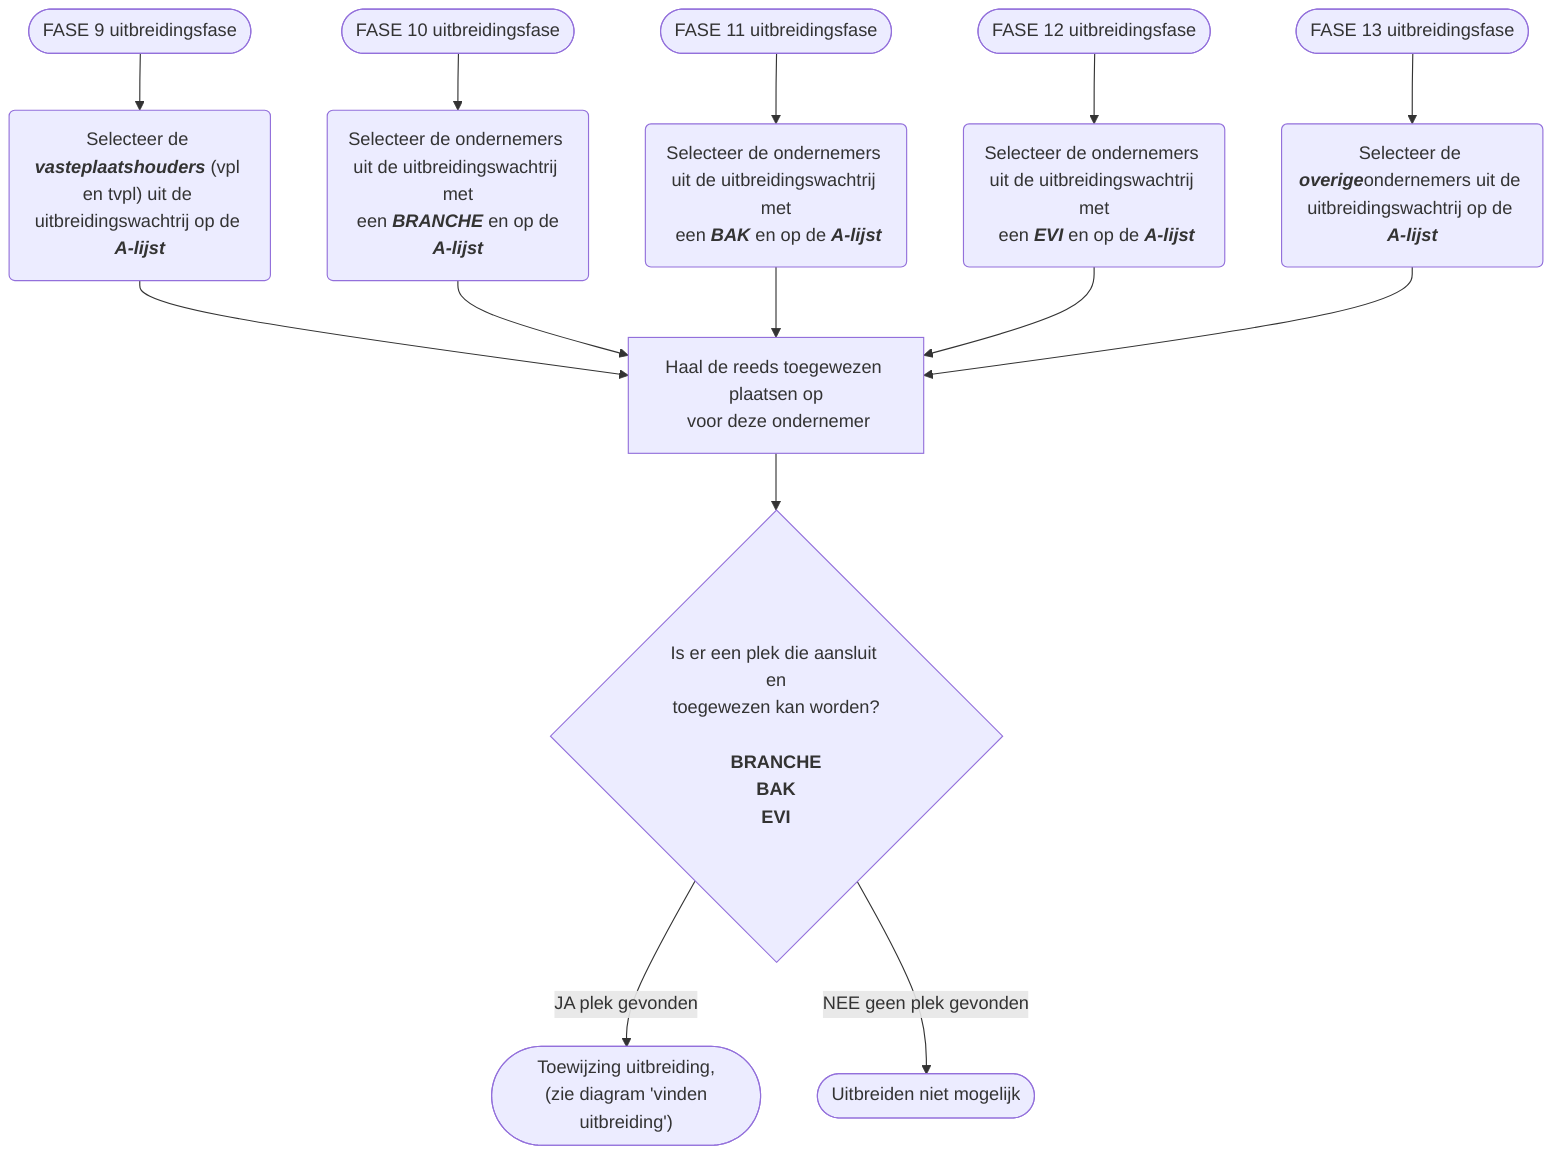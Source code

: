 graph TD
    A(["FASE 9 uitbreidingsfase"]) -->
    C("Selecteer de <b><i>vasteplaatshouders</i></b> (vpl en tvpl) uit de uitbreidingswachtrij op de <b><i>A-lijst</i></b>") --> 
    D[Haal de reeds toegewezen plaatsen op<br> voor deze ondernemer] -->
    F{Is er een plek die aansluit en<br> toegewezen kan worden? <b><br><br>BRANCHE<br>BAK<br>EVI</b>}
    F --JA plek gevonden--> F1(["Toewijzing uitbreiding,<br> (zie diagram 'vinden uitbreiding')"])
    F --NEE geen plek gevonden--> F2([Uitbreiden niet mogelijk])
    
    A2(["FASE 10 uitbreidingsfase"]) -->
    C2("Selecteer de ondernemers uit de uitbreidingswachtrij met<br> een <b><i>BRANCHE</i></b> en op de <b><i>A-lijst</i></b>") --> D
    A3(["FASE 11 uitbreidingsfase"]) -->
    C3(Selecteer de ondernemers uit de uitbreidingswachtrij met<br> een <b><i>BAK</i></b> en op de <b><i>A-lijst</i></b>) --> D
    A4(["FASE 12 uitbreidingsfase"]) -->
    C4(Selecteer de ondernemers uit de uitbreidingswachtrij met<br> een <b><i>EVI</i></b> en op de <b><i>A-lijst</i></b>) --> D
    A5(["FASE 13 uitbreidingsfase"]) -->
    C5(Selecteer de <b><i>overige</i></b>ondernemers uit de uitbreidingswachtrij op de <b><i>A-lijst</i></b>) --> D